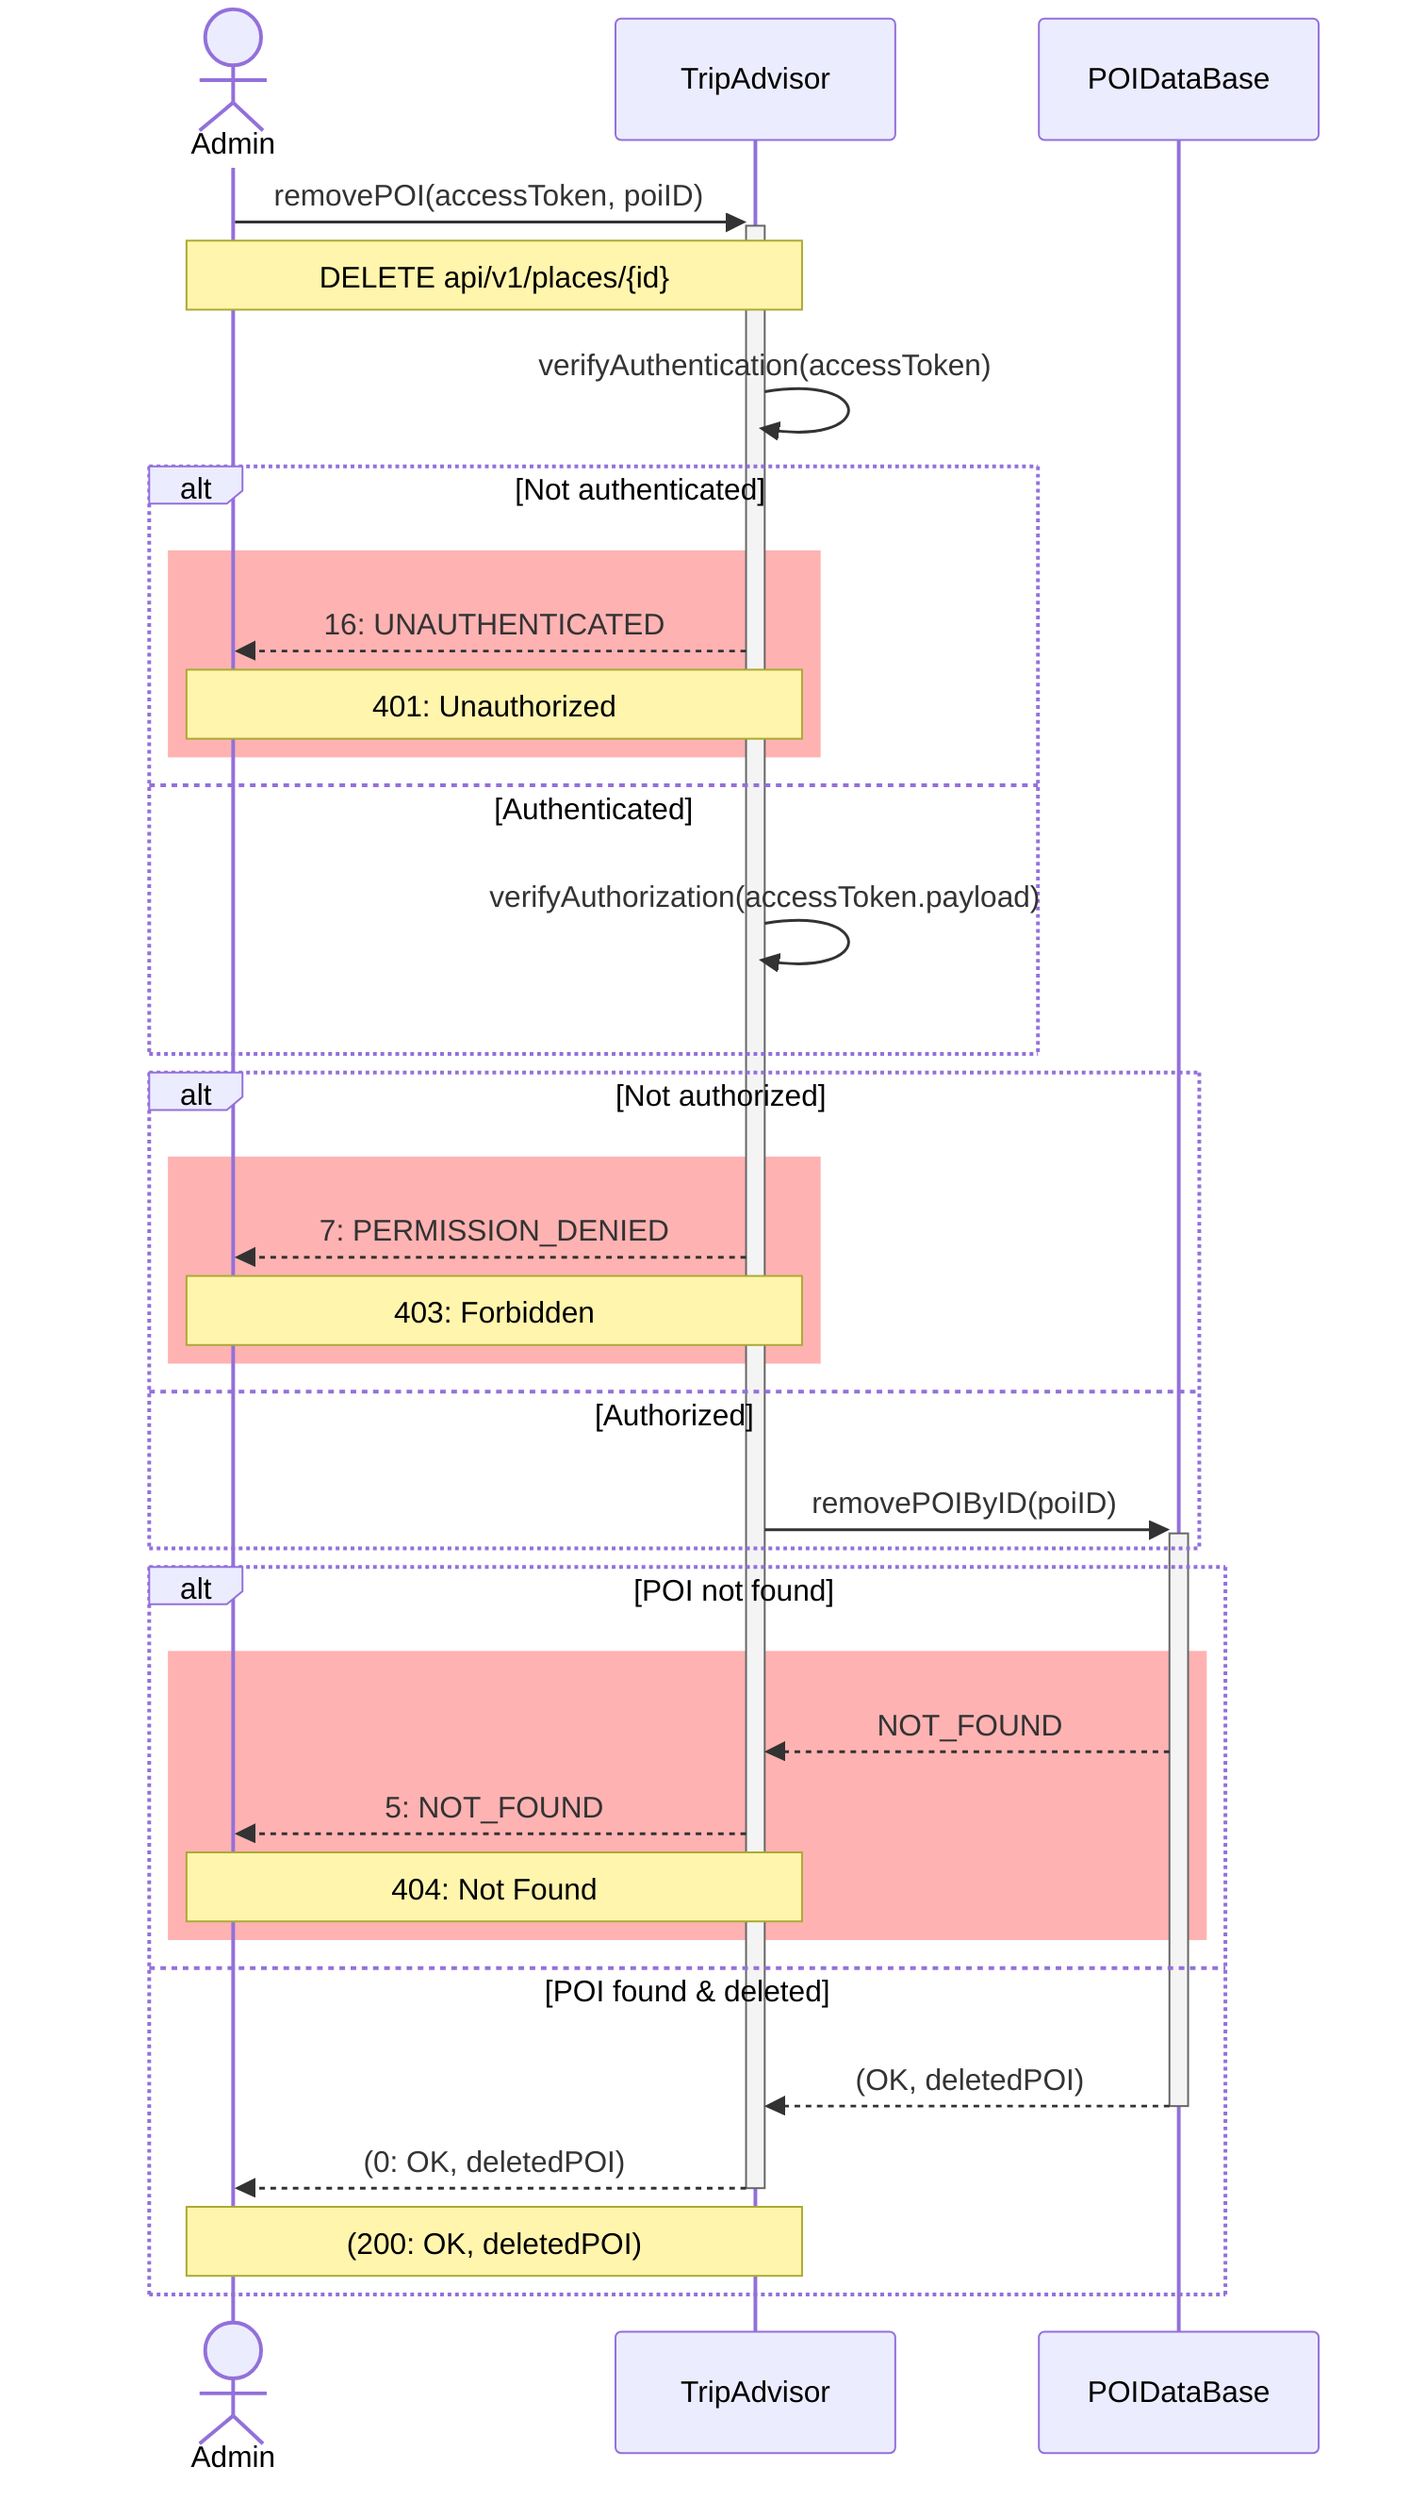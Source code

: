 sequenceDiagram
	actor Admin as Admin
	participant Trip as TripAdvisor
	participant DB as POIDataBase

	Admin->>+Trip: removePOI(accessToken, poiID)
	Note over Admin,Trip: DELETE api/v1/places/{id}

Trip->>Trip: verifyAuthentication(accessToken)
		alt Not authenticated
			rect rgba(255, 0, 0, 0.3)
				Trip-->>Admin: 16: UNAUTHENTICATED
				Note over Admin,Trip: 401: Unauthorized
			end
		else Authenticated
			Trip->>Trip: verifyAuthorization(accessToken.payload)
		end
		alt Not authorized
			rect rgba(255, 0, 0, 0.3)
				Trip-->>Admin: 7: PERMISSION_DENIED
				Note over Admin,Trip: 403: Forbidden
			end
		else Authorized
			Trip->>+DB: removePOIByID(poiID)
		end

		alt POI not found
			rect rgba(255, 0, 0, 0.3)
				DB-->>Trip: NOT_FOUND
				Trip-->>Admin: 5: NOT_FOUND
				Note over Admin,Trip: 404: Not Found
			end
		else POI found & deleted
			DB-->>-Trip: (OK, deletedPOI)
			Trip-->>-Admin: (0: OK, deletedPOI)
			Note over Admin,Trip: (200: OK, deletedPOI)
		end